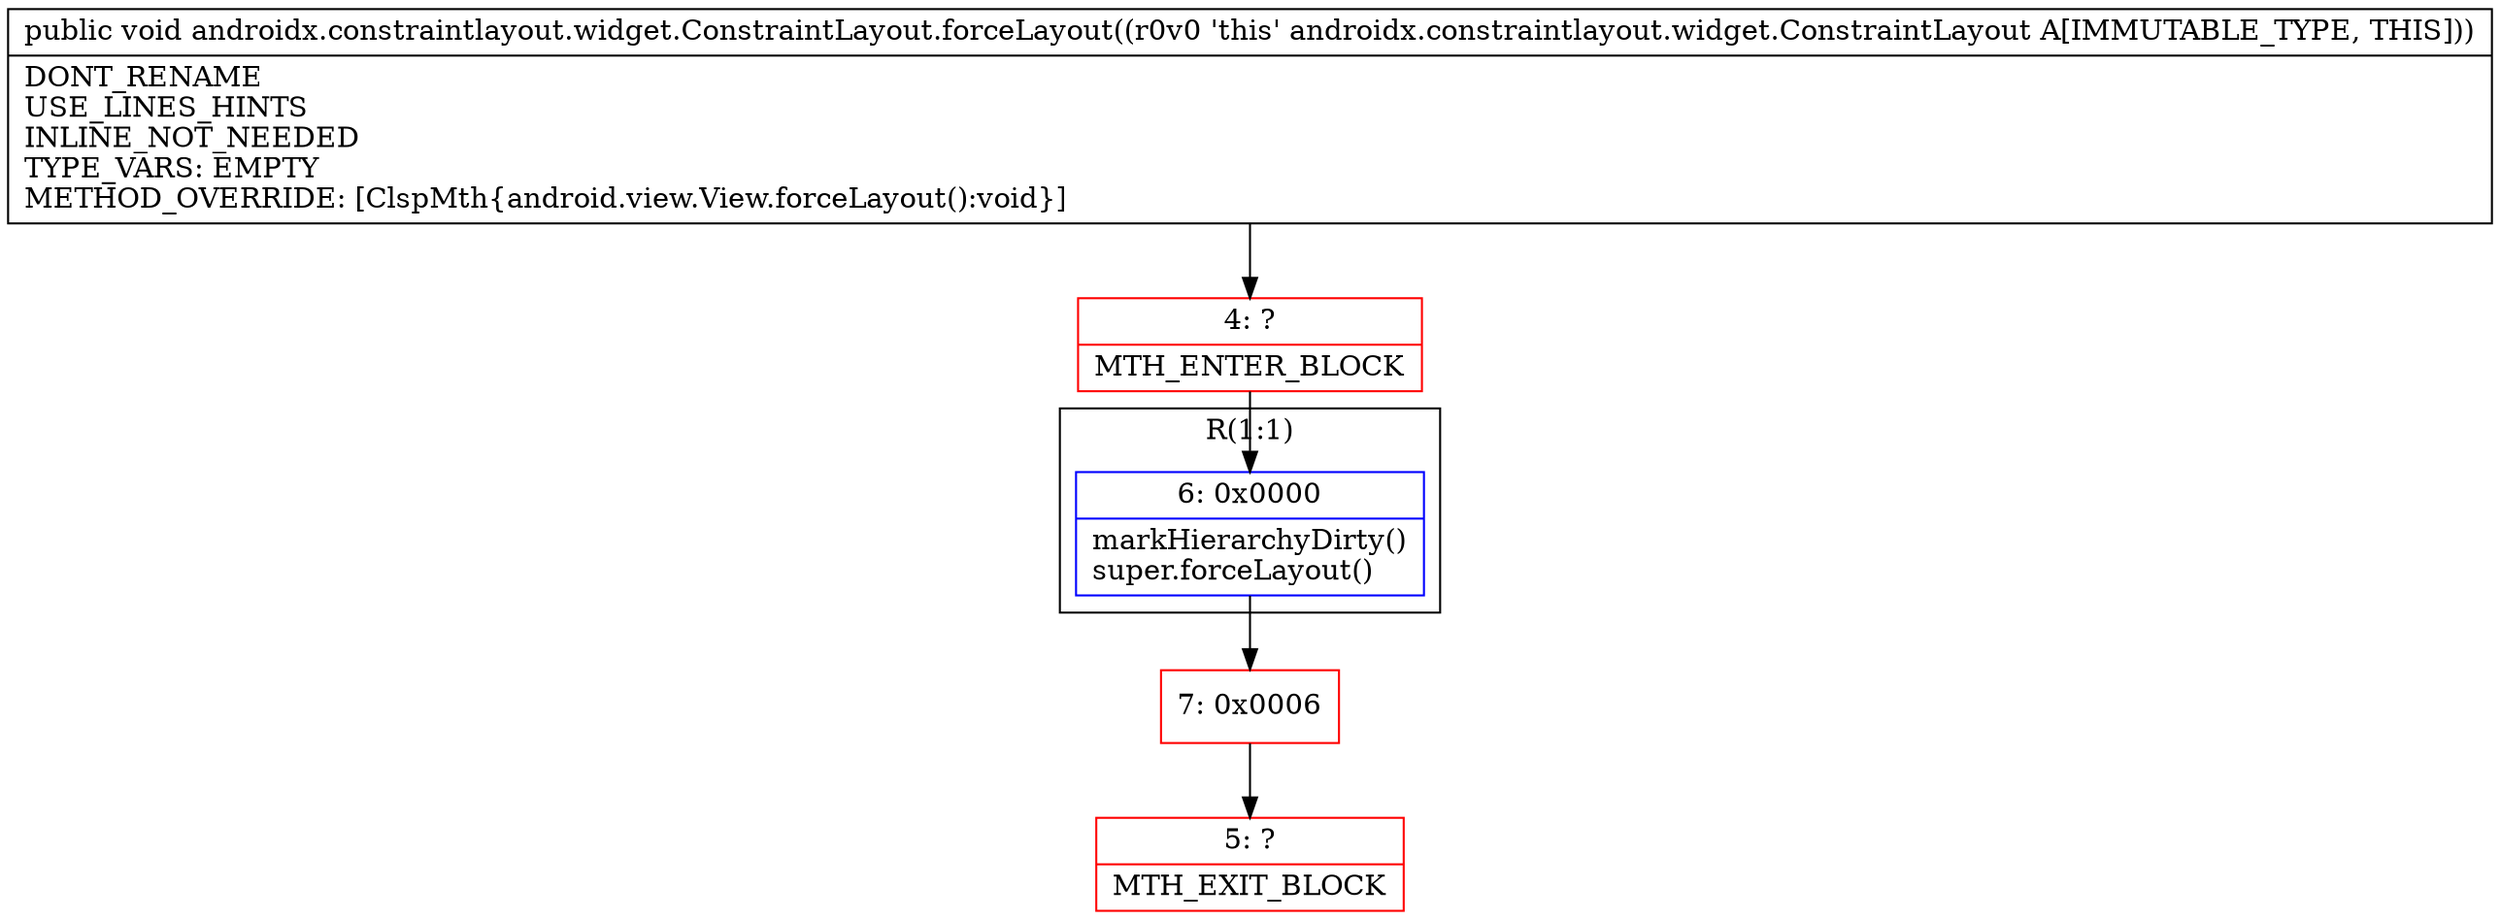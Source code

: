 digraph "CFG forandroidx.constraintlayout.widget.ConstraintLayout.forceLayout()V" {
subgraph cluster_Region_351466202 {
label = "R(1:1)";
node [shape=record,color=blue];
Node_6 [shape=record,label="{6\:\ 0x0000|markHierarchyDirty()\lsuper.forceLayout()\l}"];
}
Node_4 [shape=record,color=red,label="{4\:\ ?|MTH_ENTER_BLOCK\l}"];
Node_7 [shape=record,color=red,label="{7\:\ 0x0006}"];
Node_5 [shape=record,color=red,label="{5\:\ ?|MTH_EXIT_BLOCK\l}"];
MethodNode[shape=record,label="{public void androidx.constraintlayout.widget.ConstraintLayout.forceLayout((r0v0 'this' androidx.constraintlayout.widget.ConstraintLayout A[IMMUTABLE_TYPE, THIS]))  | DONT_RENAME\lUSE_LINES_HINTS\lINLINE_NOT_NEEDED\lTYPE_VARS: EMPTY\lMETHOD_OVERRIDE: [ClspMth\{android.view.View.forceLayout():void\}]\l}"];
MethodNode -> Node_4;Node_6 -> Node_7;
Node_4 -> Node_6;
Node_7 -> Node_5;
}


